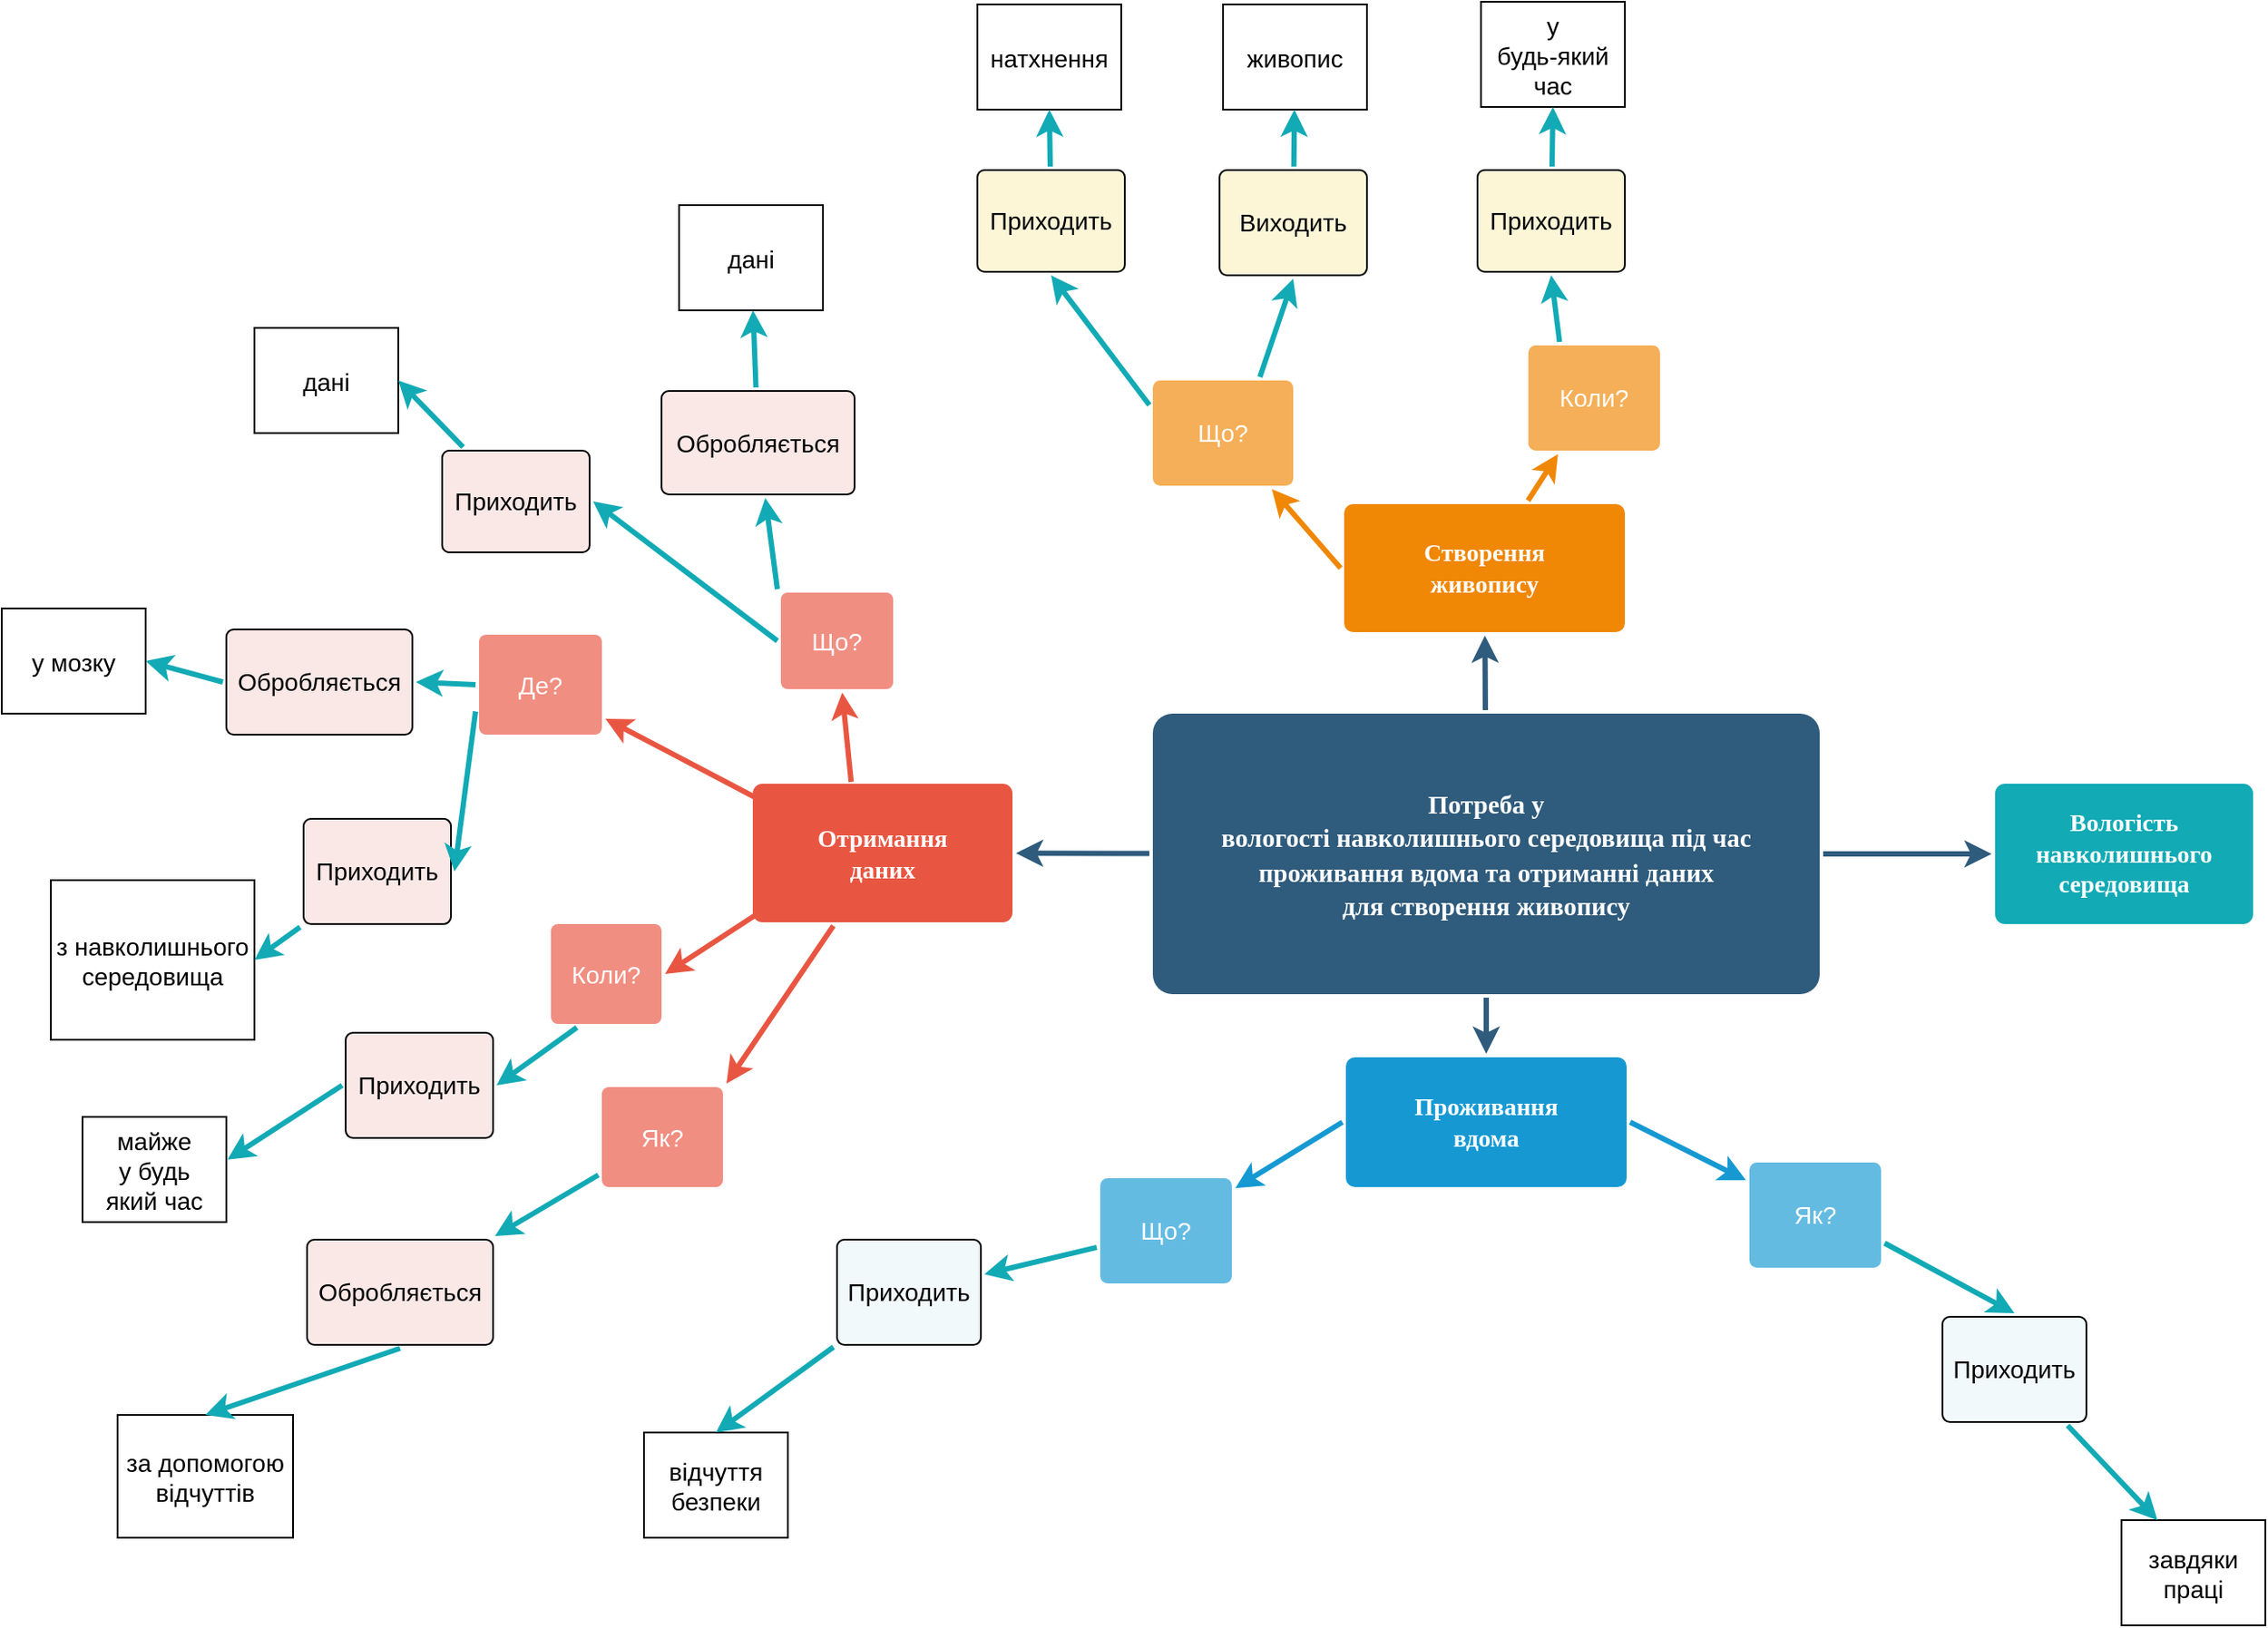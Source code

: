 <mxfile version="20.2.8" type="github"><diagram id="ngsc7U6IUV_4bxwYPUpU" name="Page-1"><mxGraphModel dx="1038" dy="547" grid="1" gridSize="10" guides="1" tooltips="1" connect="1" arrows="1" fold="1" page="1" pageScale="1" pageWidth="850" pageHeight="1100" math="0" shadow="0"><root><mxCell id="0"/><mxCell id="1" parent="0"/><mxCell id="sBurNwI3glMbxHSWeGAC-1" value="" style="edgeStyle=none;rounded=0;jumpStyle=none;html=1;shadow=0;labelBackgroundColor=none;startArrow=none;startFill=0;endArrow=classic;endFill=1;jettySize=auto;orthogonalLoop=1;strokeColor=#2F5B7C;strokeWidth=3;fontFamily=Helvetica;fontSize=16;fontColor=#23445D;spacing=5;" edge="1" parent="1" source="sBurNwI3glMbxHSWeGAC-5" target="sBurNwI3glMbxHSWeGAC-8"><mxGeometry relative="1" as="geometry"/></mxCell><mxCell id="sBurNwI3glMbxHSWeGAC-2" value="" style="edgeStyle=none;rounded=0;jumpStyle=none;html=1;shadow=0;labelBackgroundColor=none;startArrow=none;startFill=0;endArrow=classic;endFill=1;jettySize=auto;orthogonalLoop=1;strokeColor=#2F5B7C;strokeWidth=3;fontFamily=Helvetica;fontSize=16;fontColor=#23445D;spacing=5;" edge="1" parent="1" source="sBurNwI3glMbxHSWeGAC-5" target="sBurNwI3glMbxHSWeGAC-9"><mxGeometry relative="1" as="geometry"/></mxCell><mxCell id="sBurNwI3glMbxHSWeGAC-3" value="" style="edgeStyle=none;rounded=0;jumpStyle=none;html=1;shadow=0;labelBackgroundColor=none;startArrow=none;startFill=0;endArrow=classic;endFill=1;jettySize=auto;orthogonalLoop=1;strokeColor=#2F5B7C;strokeWidth=3;fontFamily=Helvetica;fontSize=16;fontColor=#23445D;spacing=5;" edge="1" parent="1" source="sBurNwI3glMbxHSWeGAC-5" target="sBurNwI3glMbxHSWeGAC-7"><mxGeometry relative="1" as="geometry"/></mxCell><mxCell id="sBurNwI3glMbxHSWeGAC-4" value="" style="edgeStyle=none;rounded=0;jumpStyle=none;html=1;shadow=0;labelBackgroundColor=none;startArrow=none;startFill=0;endArrow=classic;endFill=1;jettySize=auto;orthogonalLoop=1;strokeColor=#2F5B7C;strokeWidth=3;fontFamily=Helvetica;fontSize=16;fontColor=#23445D;spacing=5;" edge="1" parent="1" source="sBurNwI3glMbxHSWeGAC-5" target="sBurNwI3glMbxHSWeGAC-6"><mxGeometry relative="1" as="geometry"/></mxCell><mxCell id="sBurNwI3glMbxHSWeGAC-5" value="&lt;font face=&quot;Times New Roman&quot;&gt;&lt;span style=&quot;font-size: 11pt; line-height: 107%;&quot;&gt;Потреба у&lt;/span&gt;&lt;span style=&quot;font-size: 11pt; line-height: 107%;&quot; lang=&quot;UK&quot;&gt;&lt;br&gt;вологості навколишнього середовища під час проживання вдома та отриманні даних&lt;br&gt;для створення живопису&lt;/span&gt;&lt;/font&gt;" style="rounded=1;whiteSpace=wrap;html=1;shadow=0;labelBackgroundColor=none;strokeColor=none;strokeWidth=3;fillColor=#2F5B7C;fontFamily=Helvetica;fontSize=16;fontColor=#FFFFFF;align=center;fontStyle=1;spacing=5;arcSize=7;perimeterSpacing=2;" vertex="1" parent="1"><mxGeometry x="660" y="480" width="380" height="160" as="geometry"/></mxCell><mxCell id="sBurNwI3glMbxHSWeGAC-6" value="&lt;font face=&quot;Times New Roman&quot;&gt;Отримання &lt;br&gt;даних&lt;/font&gt;" style="rounded=1;whiteSpace=wrap;html=1;shadow=0;labelBackgroundColor=none;strokeColor=none;strokeWidth=3;fillColor=#e85642;fontFamily=Helvetica;fontSize=14;fontColor=#FFFFFF;align=center;spacing=5;fontStyle=1;arcSize=7;perimeterSpacing=2;" vertex="1" parent="1"><mxGeometry x="432" y="520" width="148" height="79" as="geometry"/></mxCell><mxCell id="sBurNwI3glMbxHSWeGAC-7" value="&lt;font face=&quot;Times New Roman&quot;&gt;Проживання &lt;br&gt;вдома&lt;/font&gt;" style="rounded=1;whiteSpace=wrap;html=1;shadow=0;labelBackgroundColor=none;strokeColor=none;strokeWidth=3;fillColor=#1699d3;fontFamily=Helvetica;fontSize=14;fontColor=#FFFFFF;align=center;spacing=5;fontStyle=1;arcSize=7;perimeterSpacing=2;" vertex="1" parent="1"><mxGeometry x="770" y="676" width="160" height="74" as="geometry"/></mxCell><mxCell id="sBurNwI3glMbxHSWeGAC-8" value="&lt;font face=&quot;Times New Roman&quot;&gt;Створення &lt;br&gt;живопису&lt;/font&gt;" style="rounded=1;whiteSpace=wrap;html=1;shadow=0;labelBackgroundColor=none;strokeColor=none;strokeWidth=3;fillColor=#F08705;fontFamily=Helvetica;fontSize=14;fontColor=#FFFFFF;align=center;spacing=5;fontStyle=1;arcSize=7;perimeterSpacing=2;" vertex="1" parent="1"><mxGeometry x="769" y="360.5" width="160" height="73" as="geometry"/></mxCell><mxCell id="sBurNwI3glMbxHSWeGAC-9" value="&lt;font face=&quot;Times New Roman&quot;&gt;Вологість навколишнього середовища&lt;/font&gt;" style="rounded=1;whiteSpace=wrap;html=1;shadow=0;labelBackgroundColor=none;strokeColor=none;strokeWidth=3;fillColor=#12aab5;fontFamily=Helvetica;fontSize=14;fontColor=#FFFFFF;align=center;spacing=5;fontStyle=1;arcSize=7;perimeterSpacing=2;" vertex="1" parent="1"><mxGeometry x="1140" y="520" width="147" height="80" as="geometry"/></mxCell><mxCell id="sBurNwI3glMbxHSWeGAC-10" value="Коли?" style="rounded=1;whiteSpace=wrap;html=1;shadow=0;labelBackgroundColor=none;strokeColor=none;strokeWidth=3;fillColor=#f5af58;fontFamily=Helvetica;fontSize=14;fontColor=#FFFFFF;align=center;spacing=5;arcSize=7;perimeterSpacing=2;" vertex="1" parent="1"><mxGeometry x="874" y="270" width="75" height="60" as="geometry"/></mxCell><mxCell id="sBurNwI3glMbxHSWeGAC-11" value="" style="edgeStyle=none;rounded=0;jumpStyle=none;html=1;shadow=0;labelBackgroundColor=none;startArrow=none;startFill=0;endArrow=classic;endFill=1;jettySize=auto;orthogonalLoop=1;strokeColor=#F08705;strokeWidth=3;fontFamily=Helvetica;fontSize=14;fontColor=#FFFFFF;spacing=5;" edge="1" parent="1" source="sBurNwI3glMbxHSWeGAC-8" target="sBurNwI3glMbxHSWeGAC-10"><mxGeometry relative="1" as="geometry"><mxPoint x="878" y="376" as="sourcePoint"/></mxGeometry></mxCell><mxCell id="sBurNwI3glMbxHSWeGAC-12" value="Що?" style="rounded=1;whiteSpace=wrap;html=1;shadow=0;labelBackgroundColor=none;strokeColor=none;strokeWidth=3;fillColor=#f5af58;fontFamily=Helvetica;fontSize=14;fontColor=#FFFFFF;align=center;spacing=5;arcSize=7;perimeterSpacing=2;" vertex="1" parent="1"><mxGeometry x="660" y="290" width="80" height="60" as="geometry"/></mxCell><mxCell id="sBurNwI3glMbxHSWeGAC-13" value="" style="edgeStyle=none;rounded=0;jumpStyle=none;html=1;shadow=0;labelBackgroundColor=none;startArrow=none;startFill=0;endArrow=classic;endFill=1;jettySize=auto;orthogonalLoop=1;strokeColor=#F08705;strokeWidth=3;fontFamily=Helvetica;fontSize=14;fontColor=#FFFFFF;spacing=5;exitX=0;exitY=0.5;exitDx=0;exitDy=0;" edge="1" parent="1" source="sBurNwI3glMbxHSWeGAC-8" target="sBurNwI3glMbxHSWeGAC-12"><mxGeometry relative="1" as="geometry"><mxPoint x="779" y="413" as="sourcePoint"/></mxGeometry></mxCell><mxCell id="sBurNwI3glMbxHSWeGAC-14" value="" style="edgeStyle=none;rounded=0;jumpStyle=none;html=1;shadow=0;labelBackgroundColor=none;startArrow=none;startFill=0;endArrow=classic;endFill=1;jettySize=auto;orthogonalLoop=1;strokeColor=#1699D3;strokeWidth=3;fontFamily=Helvetica;fontSize=14;fontColor=#FFFFFF;spacing=5;exitX=0;exitY=0.5;exitDx=0;exitDy=0;" edge="1" parent="1" source="sBurNwI3glMbxHSWeGAC-7" target="sBurNwI3glMbxHSWeGAC-15"><mxGeometry relative="1" as="geometry"><mxPoint x="812.5" y="668" as="sourcePoint"/></mxGeometry></mxCell><mxCell id="sBurNwI3glMbxHSWeGAC-15" value="Що?" style="rounded=1;whiteSpace=wrap;html=1;shadow=0;labelBackgroundColor=none;strokeColor=none;strokeWidth=3;fillColor=#64bbe2;fontFamily=Helvetica;fontSize=14;fontColor=#FFFFFF;align=center;spacing=5;arcSize=7;perimeterSpacing=2;" vertex="1" parent="1"><mxGeometry x="630" y="745" width="75" height="60" as="geometry"/></mxCell><mxCell id="sBurNwI3glMbxHSWeGAC-16" value="" style="edgeStyle=none;rounded=0;jumpStyle=none;html=1;shadow=0;labelBackgroundColor=none;startArrow=none;startFill=0;endArrow=classic;endFill=1;jettySize=auto;orthogonalLoop=1;strokeColor=#1699D3;strokeWidth=3;fontFamily=Helvetica;fontSize=14;fontColor=#FFFFFF;spacing=5;exitX=1;exitY=0.5;exitDx=0;exitDy=0;" edge="1" parent="1" source="sBurNwI3glMbxHSWeGAC-7" target="sBurNwI3glMbxHSWeGAC-17"><mxGeometry relative="1" as="geometry"><mxPoint x="912.75" y="712" as="sourcePoint"/></mxGeometry></mxCell><mxCell id="sBurNwI3glMbxHSWeGAC-17" value="Як?" style="rounded=1;whiteSpace=wrap;html=1;shadow=0;labelBackgroundColor=none;strokeColor=none;strokeWidth=3;fillColor=#64bbe2;fontFamily=Helvetica;fontSize=14;fontColor=#FFFFFF;align=center;spacing=5;arcSize=7;perimeterSpacing=2;" vertex="1" parent="1"><mxGeometry x="1000" y="736" width="75" height="60" as="geometry"/></mxCell><mxCell id="sBurNwI3glMbxHSWeGAC-18" value="" style="edgeStyle=none;rounded=1;jumpStyle=none;html=1;shadow=0;labelBackgroundColor=none;startArrow=none;startFill=0;jettySize=auto;orthogonalLoop=1;strokeColor=#E85642;strokeWidth=3;fontFamily=Helvetica;fontSize=14;fontColor=#FFFFFF;spacing=5;fontStyle=1;fillColor=#b0e3e6;exitX=0.382;exitY=0.011;exitDx=0;exitDy=0;exitPerimeter=0;" edge="1" parent="1" source="sBurNwI3glMbxHSWeGAC-6" target="sBurNwI3glMbxHSWeGAC-19"><mxGeometry relative="1" as="geometry"><mxPoint x="319.359" y="523.5" as="sourcePoint"/></mxGeometry></mxCell><mxCell id="sBurNwI3glMbxHSWeGAC-19" value="Що?" style="rounded=1;whiteSpace=wrap;html=1;shadow=0;labelBackgroundColor=none;strokeColor=none;strokeWidth=3;fillColor=#f08e81;fontFamily=Helvetica;fontSize=14;fontColor=#FFFFFF;align=center;spacing=5;fontStyle=0;arcSize=7;perimeterSpacing=2;" vertex="1" parent="1"><mxGeometry x="448" y="411" width="64" height="55" as="geometry"/></mxCell><mxCell id="sBurNwI3glMbxHSWeGAC-20" value="" style="edgeStyle=none;rounded=1;jumpStyle=none;html=1;shadow=0;labelBackgroundColor=none;startArrow=none;startFill=0;jettySize=auto;orthogonalLoop=1;strokeColor=#E85642;strokeWidth=3;fontFamily=Helvetica;fontSize=14;fontColor=#FFFFFF;spacing=5;fontStyle=1;fillColor=#b0e3e6;exitX=0.03;exitY=0.125;exitDx=0;exitDy=0;exitPerimeter=0;" edge="1" parent="1" source="sBurNwI3glMbxHSWeGAC-6" target="sBurNwI3glMbxHSWeGAC-21"><mxGeometry relative="1" as="geometry"><mxPoint x="396.958" y="623.008" as="sourcePoint"/></mxGeometry></mxCell><mxCell id="sBurNwI3glMbxHSWeGAC-21" value="Де?" style="rounded=1;whiteSpace=wrap;html=1;shadow=0;labelBackgroundColor=none;strokeColor=none;strokeWidth=3;fillColor=#f08e81;fontFamily=Helvetica;fontSize=14;fontColor=#FFFFFF;align=center;spacing=5;fontStyle=0;arcSize=7;perimeterSpacing=2;" vertex="1" parent="1"><mxGeometry x="276" y="435" width="70" height="57" as="geometry"/></mxCell><mxCell id="sBurNwI3glMbxHSWeGAC-22" value="" style="edgeStyle=none;rounded=1;jumpStyle=none;html=1;shadow=0;labelBackgroundColor=none;startArrow=none;startFill=0;jettySize=auto;orthogonalLoop=1;strokeColor=#E85642;strokeWidth=3;fontFamily=Helvetica;fontSize=14;fontColor=#FFFFFF;spacing=5;fontStyle=1;fillColor=#b0e3e6;entryX=1;entryY=0.5;entryDx=0;entryDy=0;exitX=0.04;exitY=0.906;exitDx=0;exitDy=0;exitPerimeter=0;" edge="1" parent="1" source="sBurNwI3glMbxHSWeGAC-6" target="sBurNwI3glMbxHSWeGAC-23"><mxGeometry relative="1" as="geometry"><mxPoint x="430.958" y="741.008" as="sourcePoint"/></mxGeometry></mxCell><mxCell id="sBurNwI3glMbxHSWeGAC-23" value="Коли?" style="rounded=1;whiteSpace=wrap;html=1;shadow=0;labelBackgroundColor=none;strokeColor=none;strokeWidth=3;fillColor=#f08e81;fontFamily=Helvetica;fontSize=14;fontColor=#FFFFFF;align=center;spacing=5;fontStyle=0;arcSize=7;perimeterSpacing=2;" vertex="1" parent="1"><mxGeometry x="317" y="600" width="63" height="57" as="geometry"/></mxCell><mxCell id="sBurNwI3glMbxHSWeGAC-24" value="" style="edgeStyle=none;rounded=1;jumpStyle=none;html=1;shadow=0;labelBackgroundColor=none;startArrow=none;startFill=0;jettySize=auto;orthogonalLoop=1;strokeColor=#E85642;strokeWidth=3;fontFamily=Helvetica;fontSize=14;fontColor=#FFFFFF;spacing=5;fontStyle=1;fillColor=#b0e3e6;entryX=1;entryY=0;entryDx=0;entryDy=0;" edge="1" parent="1" source="sBurNwI3glMbxHSWeGAC-6" target="sBurNwI3glMbxHSWeGAC-25"><mxGeometry relative="1" as="geometry"><mxPoint x="472.958" y="757.008" as="sourcePoint"/></mxGeometry></mxCell><mxCell id="sBurNwI3glMbxHSWeGAC-25" value="Як?" style="rounded=1;whiteSpace=wrap;html=1;shadow=0;labelBackgroundColor=none;strokeColor=none;strokeWidth=3;fillColor=#f08e81;fontFamily=Helvetica;fontSize=14;fontColor=#FFFFFF;align=center;spacing=5;fontStyle=0;arcSize=7;perimeterSpacing=2;" vertex="1" parent="1"><mxGeometry x="346" y="693" width="69" height="57" as="geometry"/></mxCell><mxCell id="sBurNwI3glMbxHSWeGAC-26" value="Приходить" style="rounded=1;whiteSpace=wrap;html=1;shadow=0;fillColor=#fae8e6;fontFamily=Helvetica;fontSize=14;fontColor=#000000;align=center;spacing=5;fontStyle=0;arcSize=7;perimeterSpacing=2;direction=south;" vertex="1" parent="1"><mxGeometry x="176" y="540" width="84" height="60" as="geometry"/></mxCell><mxCell id="sBurNwI3glMbxHSWeGAC-27" value="у мозку" style="fontFamily=Helvetica;fontSize=14;" vertex="1" parent="1"><mxGeometry x="4" y="420" width="82" height="60" as="geometry"/></mxCell><mxCell id="sBurNwI3glMbxHSWeGAC-28" value="з навколишнього&#10;середовища" style="fontFamily=Helvetica;fontSize=14;" vertex="1" parent="1"><mxGeometry x="32" y="575" width="116" height="91" as="geometry"/></mxCell><mxCell id="sBurNwI3glMbxHSWeGAC-29" value="" style="edgeStyle=none;rounded=1;jumpStyle=none;html=1;shadow=0;labelBackgroundColor=none;startArrow=none;startFill=0;jettySize=auto;orthogonalLoop=1;strokeColor=#12AAB5;strokeWidth=3;fontFamily=Helvetica;fontSize=14;fontColor=#FFFFFF;spacing=5;fontStyle=1;fillColor=#b0e3e6;entryX=1;entryY=0.5;entryDx=0;entryDy=0;" edge="1" parent="1" source="sBurNwI3glMbxHSWeGAC-26" target="sBurNwI3glMbxHSWeGAC-28"><mxGeometry relative="1" as="geometry"><mxPoint x="113" y="646.5" as="sourcePoint"/><mxPoint x="97" y="544" as="targetPoint"/></mxGeometry></mxCell><mxCell id="sBurNwI3glMbxHSWeGAC-30" value="" style="edgeStyle=none;rounded=1;jumpStyle=none;html=1;shadow=0;labelBackgroundColor=none;startArrow=none;startFill=0;jettySize=auto;orthogonalLoop=1;strokeColor=#12AAB5;strokeWidth=3;fontFamily=Helvetica;fontSize=14;fontColor=#FFFFFF;spacing=5;fontStyle=1;fillColor=#b0e3e6;entryX=1;entryY=0.5;entryDx=0;entryDy=0;exitX=0.5;exitY=1;exitDx=0;exitDy=0;" edge="1" parent="1" source="sBurNwI3glMbxHSWeGAC-34" target="sBurNwI3glMbxHSWeGAC-27"><mxGeometry relative="1" as="geometry"><mxPoint x="-5" y="459.076" as="sourcePoint"/><mxPoint x="148" y="656.5" as="targetPoint"/></mxGeometry></mxCell><mxCell id="sBurNwI3glMbxHSWeGAC-31" value="Приходить" style="rounded=1;whiteSpace=wrap;html=1;shadow=0;fillColor=#fae8e6;fontFamily=Helvetica;fontSize=14;fontColor=#000000;align=center;spacing=5;fontStyle=0;arcSize=7;perimeterSpacing=2;direction=south;" vertex="1" parent="1"><mxGeometry x="200" y="662" width="84" height="60" as="geometry"/></mxCell><mxCell id="sBurNwI3glMbxHSWeGAC-32" value="майже&#10;у будь &#10;який час" style="fontFamily=Helvetica;fontSize=14;" vertex="1" parent="1"><mxGeometry x="50" y="710" width="82" height="60" as="geometry"/></mxCell><mxCell id="sBurNwI3glMbxHSWeGAC-33" value="" style="edgeStyle=none;rounded=1;jumpStyle=none;html=1;shadow=0;labelBackgroundColor=none;startArrow=none;startFill=0;jettySize=auto;orthogonalLoop=1;strokeColor=#12AAB5;strokeWidth=3;fontFamily=Helvetica;fontSize=14;fontColor=#FFFFFF;spacing=5;fontStyle=1;fillColor=#b0e3e6;entryX=1.008;entryY=0.406;entryDx=0;entryDy=0;entryPerimeter=0;exitX=0.5;exitY=1;exitDx=0;exitDy=0;" edge="1" parent="1" source="sBurNwI3glMbxHSWeGAC-31" target="sBurNwI3glMbxHSWeGAC-32"><mxGeometry relative="1" as="geometry"><mxPoint x="117" y="879.5" as="sourcePoint"/><mxPoint x="40" y="903.623" as="targetPoint"/></mxGeometry></mxCell><mxCell id="sBurNwI3glMbxHSWeGAC-34" value="Обробляється" style="rounded=1;whiteSpace=wrap;html=1;shadow=0;fillColor=#fae8e6;fontFamily=Helvetica;fontSize=14;fontColor=#000000;align=center;spacing=5;fontStyle=0;arcSize=7;perimeterSpacing=2;direction=south;" vertex="1" parent="1"><mxGeometry x="132" y="432" width="106" height="60" as="geometry"/></mxCell><mxCell id="sBurNwI3glMbxHSWeGAC-35" value="Приходить" style="rounded=1;whiteSpace=wrap;html=1;shadow=0;fillColor=#fae8e6;fontFamily=Helvetica;fontSize=14;fontColor=#000000;align=center;spacing=5;fontStyle=0;arcSize=7;perimeterSpacing=2;direction=south;" vertex="1" parent="1"><mxGeometry x="255" y="330" width="84" height="58" as="geometry"/></mxCell><mxCell id="sBurNwI3glMbxHSWeGAC-36" value="Обробляється" style="rounded=1;whiteSpace=wrap;html=1;shadow=0;fillColor=#fae8e6;fontFamily=Helvetica;fontSize=14;fontColor=#000000;align=center;spacing=5;fontStyle=0;arcSize=7;perimeterSpacing=2;direction=south;" vertex="1" parent="1"><mxGeometry x="380" y="296" width="110" height="59" as="geometry"/></mxCell><mxCell id="sBurNwI3glMbxHSWeGAC-37" value="" style="edgeStyle=none;rounded=1;jumpStyle=none;html=1;shadow=0;labelBackgroundColor=none;startArrow=none;startFill=0;jettySize=auto;orthogonalLoop=1;strokeColor=#12AAB5;strokeWidth=3;fontFamily=Helvetica;fontSize=14;fontColor=#FFFFFF;spacing=5;fontStyle=1;fillColor=#b0e3e6;exitX=0;exitY=0.5;exitDx=0;exitDy=0;entryX=0.5;entryY=0;entryDx=0;entryDy=0;" edge="1" parent="1" source="sBurNwI3glMbxHSWeGAC-19" target="sBurNwI3glMbxHSWeGAC-35"><mxGeometry relative="1" as="geometry"><mxPoint x="379" y="323" as="sourcePoint"/><mxPoint x="427" y="253.0" as="targetPoint"/></mxGeometry></mxCell><mxCell id="sBurNwI3glMbxHSWeGAC-38" value="" style="edgeStyle=none;rounded=1;jumpStyle=none;html=1;shadow=0;labelBackgroundColor=none;startArrow=none;startFill=0;jettySize=auto;orthogonalLoop=1;strokeColor=#12AAB5;strokeWidth=3;fontFamily=Helvetica;fontSize=14;fontColor=#FFFFFF;spacing=5;fontStyle=1;fillColor=#b0e3e6;exitX=0;exitY=0;exitDx=0;exitDy=0;" edge="1" parent="1" source="sBurNwI3glMbxHSWeGAC-19" target="sBurNwI3glMbxHSWeGAC-36"><mxGeometry relative="1" as="geometry"><mxPoint x="378.534" y="324.976" as="sourcePoint"/><mxPoint x="457.693" y="264.0" as="targetPoint"/></mxGeometry></mxCell><mxCell id="sBurNwI3glMbxHSWeGAC-39" value="дані" style="fontFamily=Helvetica;fontSize=14;" vertex="1" parent="1"><mxGeometry x="148" y="260" width="82" height="60" as="geometry"/></mxCell><mxCell id="sBurNwI3glMbxHSWeGAC-40" value="" style="edgeStyle=none;rounded=1;jumpStyle=none;html=1;shadow=0;labelBackgroundColor=none;startArrow=none;startFill=0;jettySize=auto;orthogonalLoop=1;strokeColor=#12AAB5;strokeWidth=3;fontFamily=Helvetica;fontSize=14;fontColor=#FFFFFF;spacing=5;fontStyle=1;fillColor=#b0e3e6;entryX=1;entryY=0.5;entryDx=0;entryDy=0;" edge="1" parent="1" source="sBurNwI3glMbxHSWeGAC-35" target="sBurNwI3glMbxHSWeGAC-39"><mxGeometry relative="1" as="geometry"><mxPoint x="479.5" y="342" as="sourcePoint"/><mxPoint x="471" y="290" as="targetPoint"/></mxGeometry></mxCell><mxCell id="sBurNwI3glMbxHSWeGAC-41" value="дані" style="fontFamily=Helvetica;fontSize=14;" vertex="1" parent="1"><mxGeometry x="390" y="190" width="82" height="60" as="geometry"/></mxCell><mxCell id="sBurNwI3glMbxHSWeGAC-42" value="" style="edgeStyle=none;rounded=1;jumpStyle=none;html=1;shadow=0;labelBackgroundColor=none;startArrow=none;startFill=0;jettySize=auto;orthogonalLoop=1;strokeColor=#12AAB5;strokeWidth=3;fontFamily=Helvetica;fontSize=14;fontColor=#FFFFFF;spacing=5;fontStyle=1;fillColor=#b0e3e6;" edge="1" parent="1" source="sBurNwI3glMbxHSWeGAC-36" target="sBurNwI3glMbxHSWeGAC-41"><mxGeometry relative="1" as="geometry"><mxPoint x="516" y="280" as="sourcePoint"/><mxPoint x="541" y="280" as="targetPoint"/></mxGeometry></mxCell><mxCell id="sBurNwI3glMbxHSWeGAC-43" value="Приходить" style="rounded=1;whiteSpace=wrap;html=1;shadow=0;fillColor=#f2f9fa;fontFamily=Helvetica;fontSize=14;fontColor=#000000;align=center;spacing=5;fontStyle=0;arcSize=7;perimeterSpacing=2;" vertex="1" parent="1"><mxGeometry x="480" y="780" width="82" height="60" as="geometry"/></mxCell><mxCell id="sBurNwI3glMbxHSWeGAC-44" value="" style="edgeStyle=none;rounded=1;jumpStyle=none;html=1;shadow=0;labelBackgroundColor=none;startArrow=none;startFill=0;jettySize=auto;orthogonalLoop=1;strokeColor=#12AAB5;strokeWidth=3;fontFamily=Helvetica;fontSize=14;fontColor=#FFFFFF;spacing=5;fontStyle=1;fillColor=#b0e3e6;" edge="1" parent="1" source="sBurNwI3glMbxHSWeGAC-15" target="sBurNwI3glMbxHSWeGAC-43"><mxGeometry relative="1" as="geometry"><mxPoint x="274" y="778" as="sourcePoint"/><mxPoint x="519.89" y="899.5" as="targetPoint"/></mxGeometry></mxCell><mxCell id="sBurNwI3glMbxHSWeGAC-45" value="відчуття&#10;безпеки" style="fontFamily=Helvetica;fontSize=14;" vertex="1" parent="1"><mxGeometry x="370" y="890" width="82" height="60" as="geometry"/></mxCell><mxCell id="sBurNwI3glMbxHSWeGAC-46" value="" style="edgeStyle=none;rounded=1;jumpStyle=none;html=1;shadow=0;labelBackgroundColor=none;startArrow=none;startFill=0;jettySize=auto;orthogonalLoop=1;strokeColor=#12AAB5;strokeWidth=3;fontFamily=Helvetica;fontSize=14;fontColor=#FFFFFF;spacing=5;fontStyle=1;fillColor=#b0e3e6;entryX=0.5;entryY=0;entryDx=0;entryDy=0;" edge="1" parent="1" source="sBurNwI3glMbxHSWeGAC-43" target="sBurNwI3glMbxHSWeGAC-45"><mxGeometry relative="1" as="geometry"><mxPoint x="370.39" y="993.5" as="sourcePoint"/><mxPoint x="520" y="940" as="targetPoint"/></mxGeometry></mxCell><mxCell id="sBurNwI3glMbxHSWeGAC-47" value="" style="edgeStyle=none;rounded=1;jumpStyle=none;html=1;shadow=0;labelBackgroundColor=none;startArrow=none;startFill=0;jettySize=auto;orthogonalLoop=1;strokeColor=#12AAB5;strokeWidth=3;fontFamily=Helvetica;fontSize=14;fontColor=#FFFFFF;spacing=5;fontStyle=1;fillColor=#b0e3e6;entryX=0.5;entryY=0;entryDx=0;entryDy=0;exitX=0;exitY=0.5;exitDx=0;exitDy=0;" edge="1" parent="1" source="sBurNwI3glMbxHSWeGAC-21" target="sBurNwI3glMbxHSWeGAC-34"><mxGeometry relative="1" as="geometry"><mxPoint x="248.371" y="443.0" as="sourcePoint"/><mxPoint x="193" y="386.0" as="targetPoint"/></mxGeometry></mxCell><mxCell id="sBurNwI3glMbxHSWeGAC-48" value="" style="edgeStyle=none;rounded=1;jumpStyle=none;html=1;shadow=0;labelBackgroundColor=none;startArrow=none;startFill=0;jettySize=auto;orthogonalLoop=1;strokeColor=#12AAB5;strokeWidth=3;fontFamily=Helvetica;fontSize=14;fontColor=#FFFFFF;spacing=5;fontStyle=1;fillColor=#b0e3e6;entryX=0.5;entryY=0;entryDx=0;entryDy=0;exitX=0;exitY=0.75;exitDx=0;exitDy=0;" edge="1" parent="1" source="sBurNwI3glMbxHSWeGAC-21" target="sBurNwI3glMbxHSWeGAC-26"><mxGeometry relative="1" as="geometry"><mxPoint x="249" y="485" as="sourcePoint"/><mxPoint x="203" y="396.0" as="targetPoint"/></mxGeometry></mxCell><mxCell id="sBurNwI3glMbxHSWeGAC-49" value="" style="edgeStyle=none;rounded=1;jumpStyle=none;html=1;shadow=0;labelBackgroundColor=none;startArrow=none;startFill=0;jettySize=auto;orthogonalLoop=1;strokeColor=#12AAB5;strokeWidth=3;fontFamily=Helvetica;fontSize=14;fontColor=#FFFFFF;spacing=5;fontStyle=1;fillColor=#b0e3e6;entryX=0.5;entryY=0;entryDx=0;entryDy=0;exitX=0.25;exitY=1;exitDx=0;exitDy=0;" edge="1" parent="1" source="sBurNwI3glMbxHSWeGAC-23" target="sBurNwI3glMbxHSWeGAC-31"><mxGeometry relative="1" as="geometry"><mxPoint x="257" y="676" as="sourcePoint"/><mxPoint x="233" y="426.0" as="targetPoint"/></mxGeometry></mxCell><mxCell id="sBurNwI3glMbxHSWeGAC-50" value="Приходить" style="rounded=1;whiteSpace=wrap;html=1;shadow=0;fillColor=#f2f9fa;fontFamily=Helvetica;fontSize=14;fontColor=#000000;align=center;spacing=5;fontStyle=0;arcSize=7;perimeterSpacing=2;" vertex="1" parent="1"><mxGeometry x="1110" y="824" width="82" height="60" as="geometry"/></mxCell><mxCell id="sBurNwI3glMbxHSWeGAC-51" value="" style="edgeStyle=none;rounded=1;jumpStyle=none;html=1;shadow=0;labelBackgroundColor=none;startArrow=none;startFill=0;jettySize=auto;orthogonalLoop=1;strokeColor=#12AAB5;strokeWidth=3;fontFamily=Helvetica;fontSize=14;fontColor=#FFFFFF;spacing=5;fontStyle=1;fillColor=#b0e3e6;exitX=1;exitY=0.75;exitDx=0;exitDy=0;entryX=0.5;entryY=0;entryDx=0;entryDy=0;" edge="1" parent="1" source="sBurNwI3glMbxHSWeGAC-17" target="sBurNwI3glMbxHSWeGAC-50"><mxGeometry relative="1" as="geometry"><mxPoint x="1233.5" y="928" as="sourcePoint"/><mxPoint x="1479.39" y="1049.5" as="targetPoint"/></mxGeometry></mxCell><mxCell id="sBurNwI3glMbxHSWeGAC-52" value="завдяки&#10;праці" style="fontFamily=Helvetica;fontSize=14;" vertex="1" parent="1"><mxGeometry x="1212" y="940" width="82" height="60" as="geometry"/></mxCell><mxCell id="sBurNwI3glMbxHSWeGAC-53" value="" style="edgeStyle=none;rounded=1;jumpStyle=none;html=1;shadow=0;labelBackgroundColor=none;startArrow=none;startFill=0;jettySize=auto;orthogonalLoop=1;strokeColor=#12AAB5;strokeWidth=3;fontFamily=Helvetica;fontSize=14;fontColor=#FFFFFF;spacing=5;fontStyle=1;fillColor=#b0e3e6;entryX=0.25;entryY=0;entryDx=0;entryDy=0;" edge="1" parent="1" source="sBurNwI3glMbxHSWeGAC-50" target="sBurNwI3glMbxHSWeGAC-52"><mxGeometry relative="1" as="geometry"><mxPoint x="1329.89" y="1143.5" as="sourcePoint"/><mxPoint x="1321.39" y="1091.5" as="targetPoint"/></mxGeometry></mxCell><mxCell id="sBurNwI3glMbxHSWeGAC-54" value="за допомогою &#10;відчуттів" style="fontFamily=Helvetica;fontSize=14;" vertex="1" parent="1"><mxGeometry x="70" y="880" width="100" height="70" as="geometry"/></mxCell><mxCell id="sBurNwI3glMbxHSWeGAC-55" value="" style="edgeStyle=none;rounded=1;jumpStyle=none;html=1;shadow=0;labelBackgroundColor=none;startArrow=none;startFill=0;jettySize=auto;orthogonalLoop=1;strokeColor=#12AAB5;strokeWidth=3;fontFamily=Helvetica;fontSize=14;fontColor=#FFFFFF;spacing=5;fontStyle=1;fillColor=#b0e3e6;entryX=0.5;entryY=0;entryDx=0;entryDy=0;exitX=1;exitY=0.5;exitDx=0;exitDy=0;" edge="1" parent="1" source="sBurNwI3glMbxHSWeGAC-56" target="sBurNwI3glMbxHSWeGAC-54"><mxGeometry relative="1" as="geometry"><mxPoint x="-77.0" y="910.018" as="sourcePoint"/><mxPoint x="76" y="1107.5" as="targetPoint"/></mxGeometry></mxCell><mxCell id="sBurNwI3glMbxHSWeGAC-56" value="Обробляється" style="rounded=1;whiteSpace=wrap;html=1;shadow=0;fillColor=#fae8e6;fontFamily=Helvetica;fontSize=14;fontColor=#000000;align=center;spacing=5;fontStyle=0;arcSize=7;perimeterSpacing=2;direction=south;" vertex="1" parent="1"><mxGeometry x="178" y="780" width="106" height="60" as="geometry"/></mxCell><mxCell id="sBurNwI3glMbxHSWeGAC-57" value="" style="edgeStyle=none;rounded=1;jumpStyle=none;html=1;shadow=0;labelBackgroundColor=none;startArrow=none;startFill=0;jettySize=auto;orthogonalLoop=1;strokeColor=#12AAB5;strokeWidth=3;fontFamily=Helvetica;fontSize=14;fontColor=#FFFFFF;spacing=5;fontStyle=1;fillColor=#b0e3e6;" edge="1" parent="1" source="sBurNwI3glMbxHSWeGAC-25" target="sBurNwI3glMbxHSWeGAC-56"><mxGeometry relative="1" as="geometry"><mxPoint x="182" y="871" as="sourcePoint"/><mxPoint x="172" y="653.0" as="targetPoint"/></mxGeometry></mxCell><mxCell id="sBurNwI3glMbxHSWeGAC-58" value="Приходить" style="rounded=1;whiteSpace=wrap;html=1;shadow=0;fillColor=#fcf6d7;fontFamily=Helvetica;fontSize=14;fontColor=#000000;align=center;spacing=5;fontStyle=0;arcSize=7;perimeterSpacing=2;" vertex="1" parent="1"><mxGeometry x="560" y="170" width="84" height="58" as="geometry"/></mxCell><mxCell id="sBurNwI3glMbxHSWeGAC-59" value="Виходить" style="rounded=1;whiteSpace=wrap;html=1;shadow=0;fillColor=#fcf6d7;fontFamily=Helvetica;fontSize=14;fontColor=#000000;align=center;spacing=5;fontStyle=0;arcSize=7;perimeterSpacing=2;" vertex="1" parent="1"><mxGeometry x="698" y="170" width="84" height="60" as="geometry"/></mxCell><mxCell id="sBurNwI3glMbxHSWeGAC-60" value="" style="edgeStyle=none;rounded=1;jumpStyle=none;html=1;shadow=0;labelBackgroundColor=none;startArrow=none;startFill=0;jettySize=auto;orthogonalLoop=1;strokeColor=#12AAB5;strokeWidth=3;fontFamily=Helvetica;fontSize=14;fontColor=#FFFFFF;spacing=5;fontStyle=1;fillColor=#b0e3e6;exitX=0;exitY=0.25;exitDx=0;exitDy=0;entryX=0.5;entryY=1;entryDx=0;entryDy=0;" edge="1" parent="1" source="sBurNwI3glMbxHSWeGAC-12" target="sBurNwI3glMbxHSWeGAC-58"><mxGeometry relative="1" as="geometry"><mxPoint x="630.5" y="375" as="sourcePoint"/><mxPoint x="783.5" y="271.5" as="targetPoint"/></mxGeometry></mxCell><mxCell id="sBurNwI3glMbxHSWeGAC-61" value="натхнення" style="fontFamily=Helvetica;fontSize=14;" vertex="1" parent="1"><mxGeometry x="560" y="75.5" width="82" height="60" as="geometry"/></mxCell><mxCell id="sBurNwI3glMbxHSWeGAC-62" value="" style="edgeStyle=none;rounded=1;jumpStyle=none;html=1;shadow=0;labelBackgroundColor=none;startArrow=none;startFill=0;jettySize=auto;orthogonalLoop=1;strokeColor=#12AAB5;strokeWidth=3;fontFamily=Helvetica;fontSize=14;fontColor=#FFFFFF;spacing=5;fontStyle=1;fillColor=#b0e3e6;entryX=0.5;entryY=1;entryDx=0;entryDy=0;" edge="1" parent="1" source="sBurNwI3glMbxHSWeGAC-58" target="sBurNwI3glMbxHSWeGAC-61"><mxGeometry relative="1" as="geometry"><mxPoint x="752" y="317.5" as="sourcePoint"/><mxPoint x="743.5" y="265.5" as="targetPoint"/></mxGeometry></mxCell><mxCell id="sBurNwI3glMbxHSWeGAC-63" value="живопис" style="fontFamily=Helvetica;fontSize=14;" vertex="1" parent="1"><mxGeometry x="700" y="75.5" width="82" height="60" as="geometry"/></mxCell><mxCell id="sBurNwI3glMbxHSWeGAC-64" value="" style="edgeStyle=none;rounded=1;jumpStyle=none;html=1;shadow=0;labelBackgroundColor=none;startArrow=none;startFill=0;jettySize=auto;orthogonalLoop=1;strokeColor=#12AAB5;strokeWidth=3;fontFamily=Helvetica;fontSize=14;fontColor=#FFFFFF;spacing=5;fontStyle=1;fillColor=#b0e3e6;" edge="1" parent="1" source="sBurNwI3glMbxHSWeGAC-59" target="sBurNwI3glMbxHSWeGAC-63"><mxGeometry relative="1" as="geometry"><mxPoint x="751.5" y="288.5" as="sourcePoint"/><mxPoint x="354.5" y="141.5" as="targetPoint"/></mxGeometry></mxCell><mxCell id="sBurNwI3glMbxHSWeGAC-65" value="" style="edgeStyle=none;rounded=1;jumpStyle=none;html=1;shadow=0;labelBackgroundColor=none;startArrow=none;startFill=0;jettySize=auto;orthogonalLoop=1;strokeColor=#12AAB5;strokeWidth=3;fontFamily=Helvetica;fontSize=14;fontColor=#FFFFFF;spacing=5;fontStyle=1;fillColor=#b0e3e6;exitX=0.75;exitY=0;exitDx=0;exitDy=0;entryX=0.5;entryY=1;entryDx=0;entryDy=0;" edge="1" parent="1" source="sBurNwI3glMbxHSWeGAC-12" target="sBurNwI3glMbxHSWeGAC-59"><mxGeometry relative="1" as="geometry"><mxPoint x="664.5" y="345.5" as="sourcePoint"/><mxPoint x="701.5" y="294.5" as="targetPoint"/></mxGeometry></mxCell><mxCell id="sBurNwI3glMbxHSWeGAC-66" value="Приходить" style="rounded=1;whiteSpace=wrap;html=1;shadow=0;fillColor=#fcf6d7;fontFamily=Helvetica;fontSize=14;fontColor=#000000;align=center;spacing=5;fontStyle=0;arcSize=7;perimeterSpacing=2;" vertex="1" parent="1"><mxGeometry x="845" y="170" width="84" height="58" as="geometry"/></mxCell><mxCell id="sBurNwI3glMbxHSWeGAC-67" value="" style="edgeStyle=none;rounded=1;jumpStyle=none;html=1;shadow=0;labelBackgroundColor=none;startArrow=none;startFill=0;jettySize=auto;orthogonalLoop=1;strokeColor=#12AAB5;strokeWidth=3;fontFamily=Helvetica;fontSize=14;fontColor=#FFFFFF;spacing=5;fontStyle=1;fillColor=#b0e3e6;entryX=0.5;entryY=1;entryDx=0;entryDy=0;exitX=0.25;exitY=0;exitDx=0;exitDy=0;" edge="1" parent="1" source="sBurNwI3glMbxHSWeGAC-10" target="sBurNwI3glMbxHSWeGAC-66"><mxGeometry relative="1" as="geometry"><mxPoint x="900" y="290" as="sourcePoint"/><mxPoint x="906.432" y="-96.311" as="targetPoint"/></mxGeometry></mxCell><mxCell id="sBurNwI3glMbxHSWeGAC-68" value="у &#10;будь-який &#10;час" style="fontFamily=Helvetica;fontSize=14;" vertex="1" parent="1"><mxGeometry x="847" y="74" width="82" height="60" as="geometry"/></mxCell><mxCell id="sBurNwI3glMbxHSWeGAC-69" value="" style="edgeStyle=none;rounded=1;jumpStyle=none;html=1;shadow=0;labelBackgroundColor=none;startArrow=none;startFill=0;jettySize=auto;orthogonalLoop=1;strokeColor=#12AAB5;strokeWidth=3;fontFamily=Helvetica;fontSize=14;fontColor=#FFFFFF;spacing=5;fontStyle=1;fillColor=#b0e3e6;entryX=0.5;entryY=1;entryDx=0;entryDy=0;" edge="1" parent="1" source="sBurNwI3glMbxHSWeGAC-66" target="sBurNwI3glMbxHSWeGAC-68"><mxGeometry relative="1" as="geometry"><mxPoint x="1594.5" y="-2.5" as="sourcePoint"/><mxPoint x="1586" y="-54.5" as="targetPoint"/></mxGeometry></mxCell></root></mxGraphModel></diagram></mxfile>